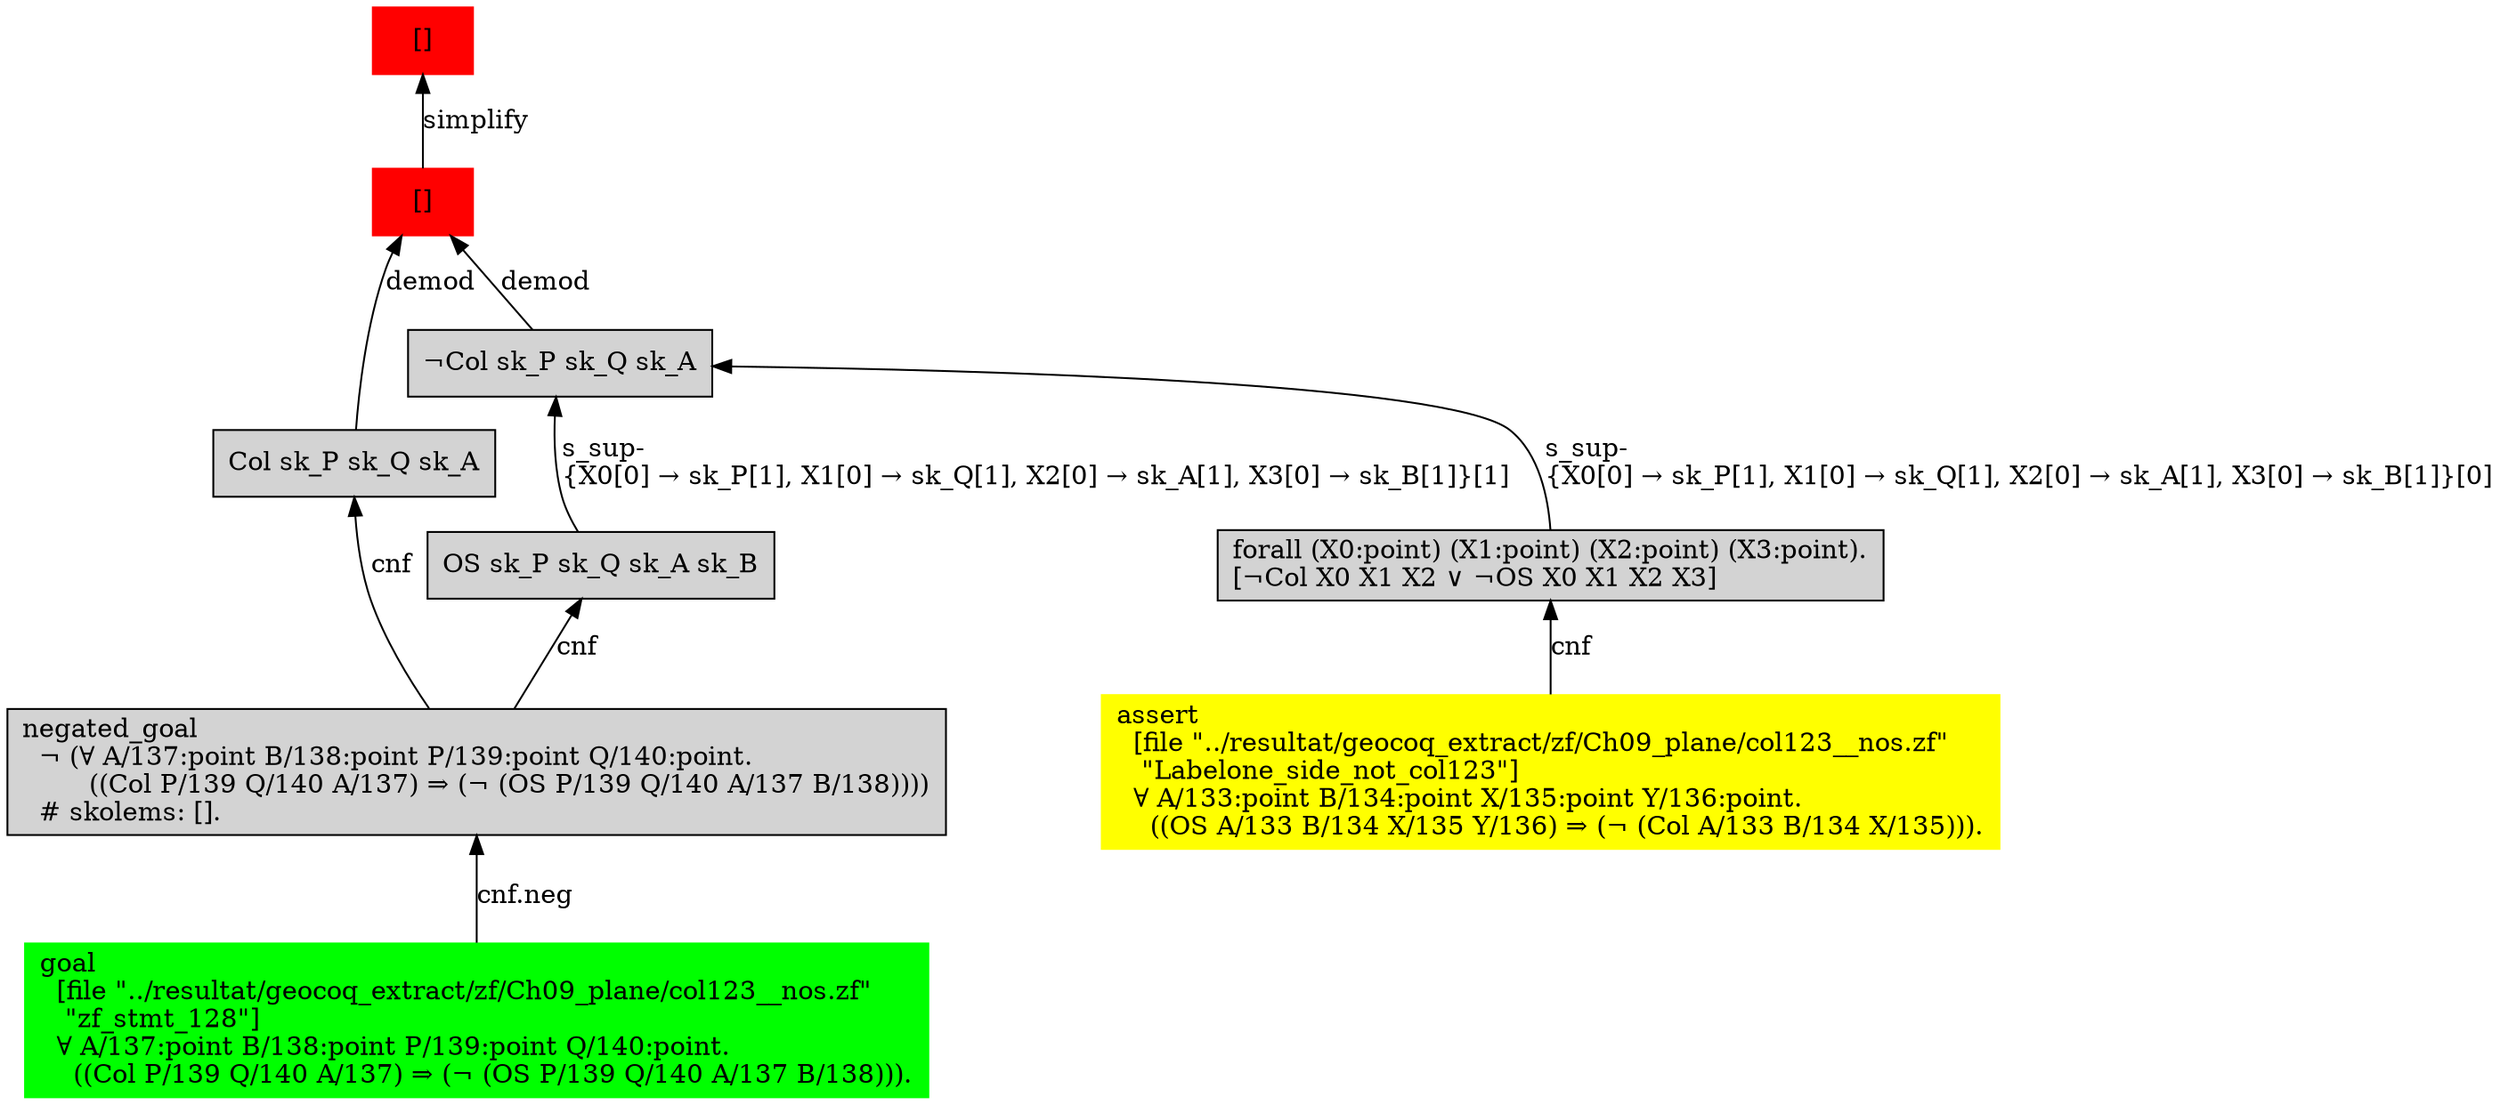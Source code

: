 digraph "unsat_graph" {
  vertex_0 [color=red, label="[]", shape=box, style=filled];
  vertex_0 -> vertex_1 [label="simplify", dir="back"];
  vertex_1 [color=red, label="[]", shape=box, style=filled];
  vertex_1 -> vertex_2 [label="demod", dir="back"];
  vertex_2 [shape=box, label="Col sk_P sk_Q sk_A\l", style=filled];
  vertex_2 -> vertex_3 [label="cnf", dir="back"];
  vertex_3 [shape=box, label="negated_goal\l  ¬ (∀ A/137:point B/138:point P/139:point Q/140:point.\l        ((Col P/139 Q/140 A/137) ⇒ (¬ (OS P/139 Q/140 A/137 B/138))))\l  # skolems: [].\l", style=filled];
  vertex_3 -> vertex_4 [label="cnf.neg", dir="back"];
  vertex_4 [color=green, shape=box, label="goal\l  [file \"../resultat/geocoq_extract/zf/Ch09_plane/col123__nos.zf\" \l   \"zf_stmt_128\"]\l  ∀ A/137:point B/138:point P/139:point Q/140:point.\l    ((Col P/139 Q/140 A/137) ⇒ (¬ (OS P/139 Q/140 A/137 B/138))).\l", style=filled];
  vertex_1 -> vertex_5 [label="demod", dir="back"];
  vertex_5 [shape=box, label="¬Col sk_P sk_Q sk_A\l", style=filled];
  vertex_5 -> vertex_6 [label="s_sup-\l\{X0[0] → sk_P[1], X1[0] → sk_Q[1], X2[0] → sk_A[1], X3[0] → sk_B[1]\}[0]\l", dir="back"];
  vertex_6 [shape=box, label="forall (X0:point) (X1:point) (X2:point) (X3:point).\l[¬Col X0 X1 X2 ∨ ¬OS X0 X1 X2 X3]\l", style=filled];
  vertex_6 -> vertex_7 [label="cnf", dir="back"];
  vertex_7 [color=yellow, shape=box, label="assert\l  [file \"../resultat/geocoq_extract/zf/Ch09_plane/col123__nos.zf\" \l   \"Labelone_side_not_col123\"]\l  ∀ A/133:point B/134:point X/135:point Y/136:point.\l    ((OS A/133 B/134 X/135 Y/136) ⇒ (¬ (Col A/133 B/134 X/135))).\l", style=filled];
  vertex_5 -> vertex_8 [label="s_sup-\l\{X0[0] → sk_P[1], X1[0] → sk_Q[1], X2[0] → sk_A[1], X3[0] → sk_B[1]\}[1]\l", dir="back"];
  vertex_8 [shape=box, label="OS sk_P sk_Q sk_A sk_B\l", style=filled];
  vertex_8 -> vertex_3 [label="cnf", dir="back"];
  }


